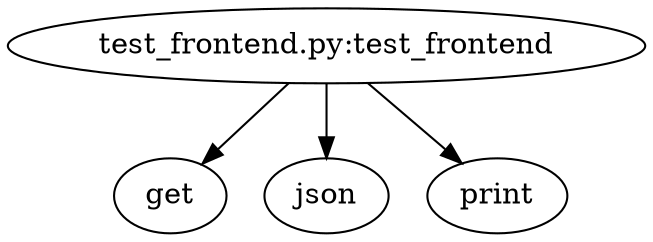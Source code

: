 digraph callgraph {
  "test_frontend.py:test_frontend" -> "get";
  "test_frontend.py:test_frontend" -> "json";
  "test_frontend.py:test_frontend" -> "print";
}
